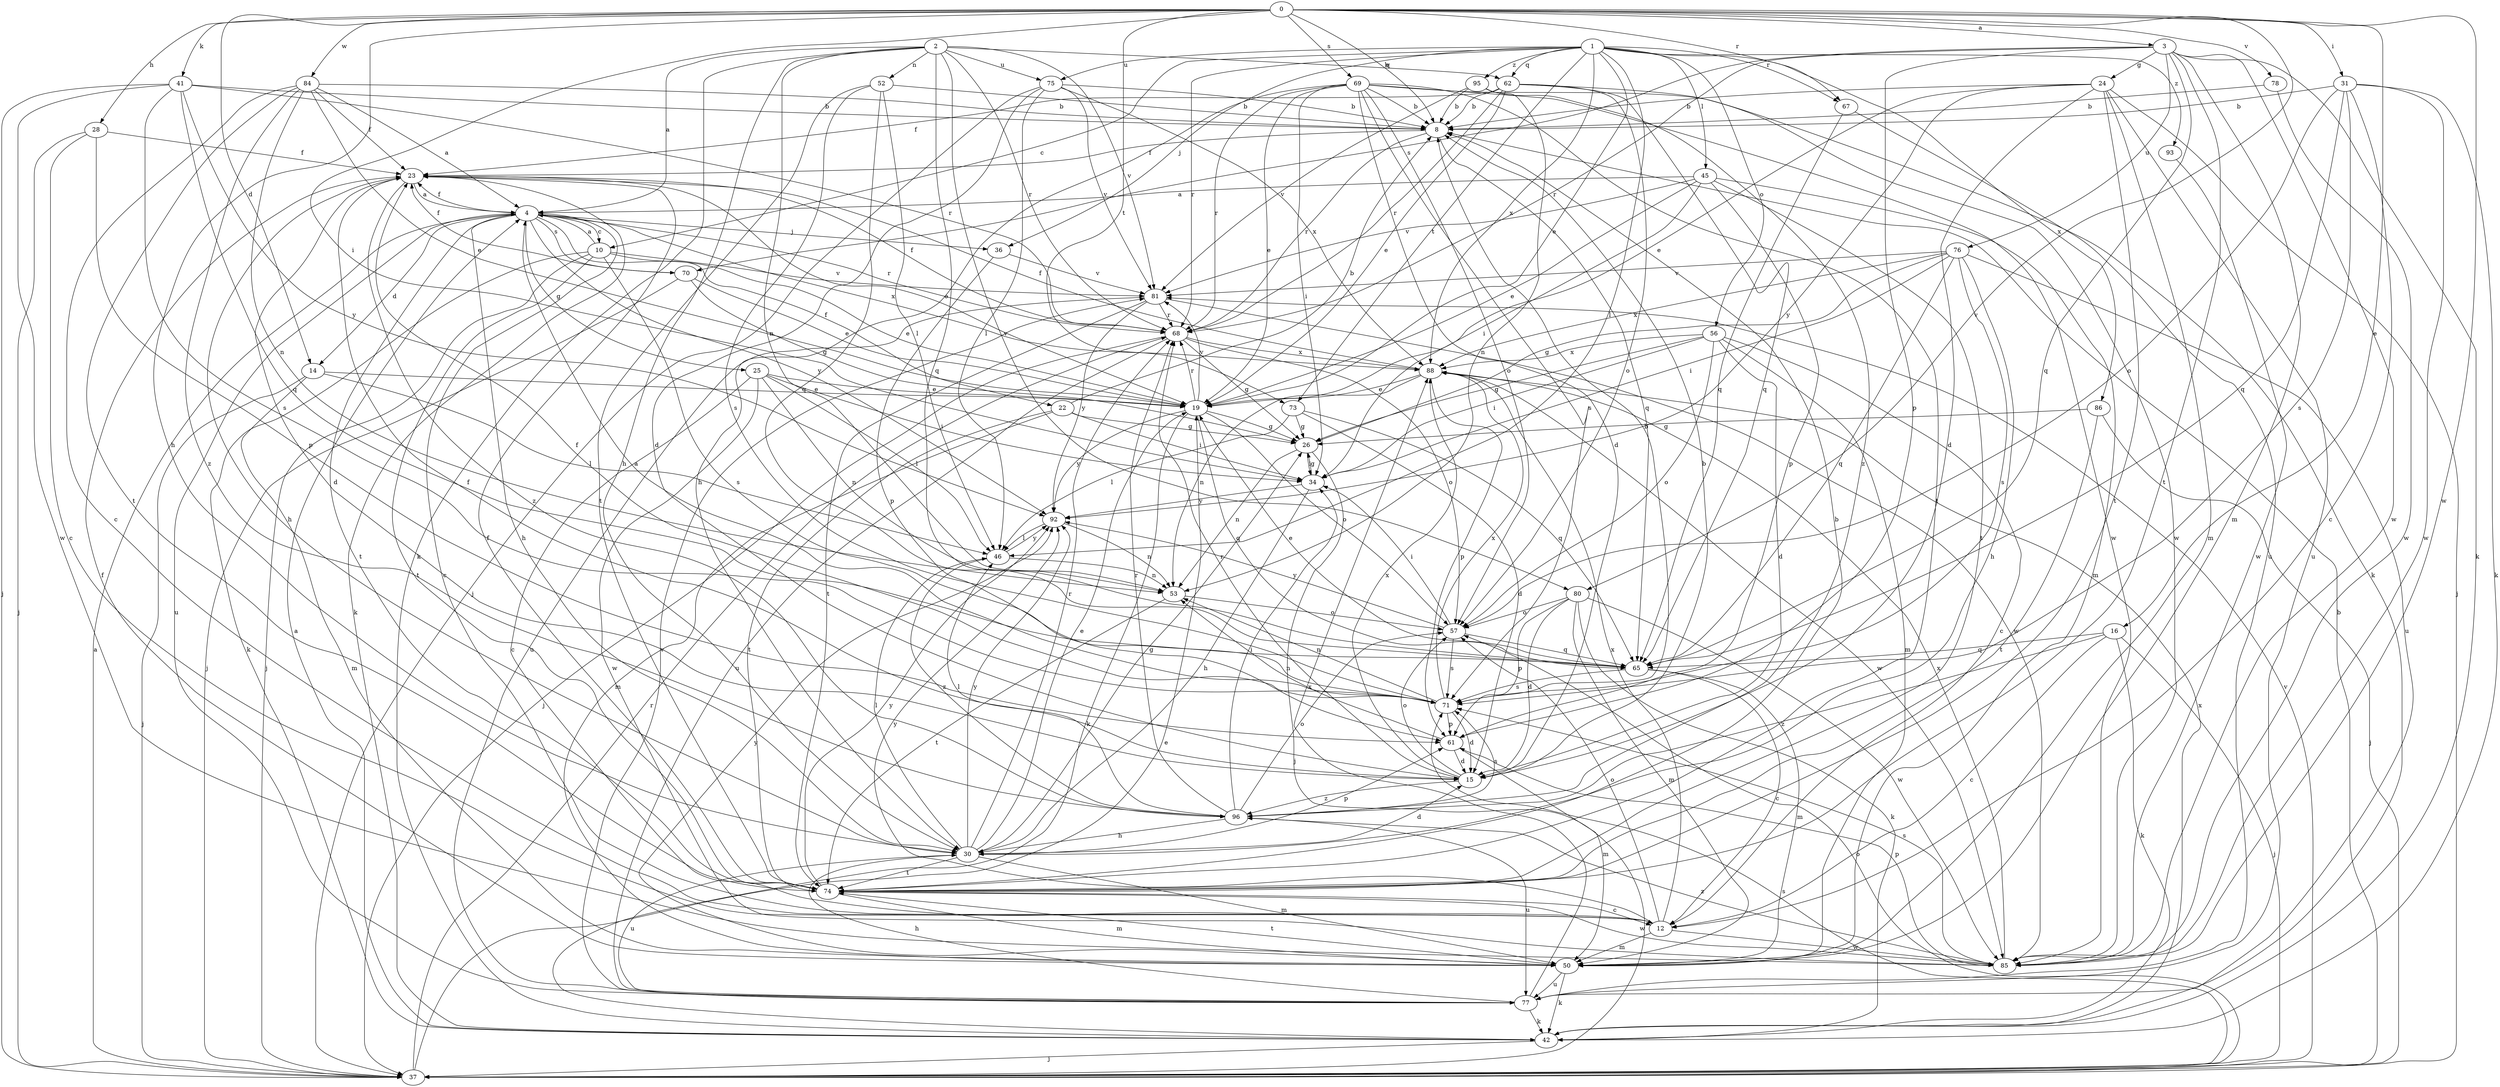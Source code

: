 strict digraph  {
0;
1;
2;
3;
4;
8;
10;
12;
14;
15;
16;
19;
22;
23;
24;
25;
26;
28;
30;
31;
34;
36;
37;
41;
42;
45;
46;
50;
52;
53;
56;
57;
61;
62;
65;
67;
68;
69;
70;
71;
73;
74;
75;
76;
77;
78;
80;
81;
84;
85;
86;
88;
92;
93;
95;
96;
0 -> 3  [label=a];
0 -> 8  [label=b];
0 -> 14  [label=d];
0 -> 16  [label=e];
0 -> 28  [label=h];
0 -> 30  [label=h];
0 -> 31  [label=i];
0 -> 34  [label=i];
0 -> 41  [label=k];
0 -> 67  [label=r];
0 -> 69  [label=s];
0 -> 73  [label=t];
0 -> 78  [label=v];
0 -> 80  [label=v];
0 -> 84  [label=w];
0 -> 85  [label=w];
1 -> 10  [label=c];
1 -> 19  [label=e];
1 -> 36  [label=j];
1 -> 45  [label=l];
1 -> 46  [label=l];
1 -> 56  [label=o];
1 -> 62  [label=q];
1 -> 67  [label=r];
1 -> 68  [label=r];
1 -> 73  [label=t];
1 -> 75  [label=u];
1 -> 86  [label=x];
1 -> 88  [label=x];
1 -> 93  [label=z];
1 -> 95  [label=z];
2 -> 4  [label=a];
2 -> 30  [label=h];
2 -> 42  [label=k];
2 -> 52  [label=n];
2 -> 53  [label=n];
2 -> 62  [label=q];
2 -> 65  [label=q];
2 -> 68  [label=r];
2 -> 75  [label=u];
2 -> 80  [label=v];
2 -> 81  [label=v];
3 -> 24  [label=g];
3 -> 42  [label=k];
3 -> 50  [label=m];
3 -> 61  [label=p];
3 -> 65  [label=q];
3 -> 68  [label=r];
3 -> 70  [label=s];
3 -> 74  [label=t];
3 -> 76  [label=u];
3 -> 85  [label=w];
4 -> 10  [label=c];
4 -> 12  [label=c];
4 -> 14  [label=d];
4 -> 22  [label=f];
4 -> 23  [label=f];
4 -> 25  [label=g];
4 -> 30  [label=h];
4 -> 36  [label=j];
4 -> 68  [label=r];
4 -> 70  [label=s];
4 -> 74  [label=t];
4 -> 77  [label=u];
4 -> 88  [label=x];
4 -> 92  [label=y];
8 -> 23  [label=f];
8 -> 65  [label=q];
8 -> 68  [label=r];
10 -> 4  [label=a];
10 -> 19  [label=e];
10 -> 37  [label=j];
10 -> 42  [label=k];
10 -> 71  [label=s];
10 -> 74  [label=t];
10 -> 81  [label=v];
12 -> 50  [label=m];
12 -> 57  [label=o];
12 -> 85  [label=w];
12 -> 88  [label=x];
12 -> 92  [label=y];
14 -> 19  [label=e];
14 -> 37  [label=j];
14 -> 46  [label=l];
14 -> 50  [label=m];
15 -> 8  [label=b];
15 -> 23  [label=f];
15 -> 57  [label=o];
15 -> 68  [label=r];
15 -> 88  [label=x];
15 -> 96  [label=z];
16 -> 12  [label=c];
16 -> 37  [label=j];
16 -> 42  [label=k];
16 -> 65  [label=q];
16 -> 96  [label=z];
19 -> 26  [label=g];
19 -> 42  [label=k];
19 -> 57  [label=o];
19 -> 65  [label=q];
19 -> 68  [label=r];
19 -> 81  [label=v];
19 -> 92  [label=y];
22 -> 8  [label=b];
22 -> 26  [label=g];
22 -> 34  [label=i];
22 -> 50  [label=m];
22 -> 74  [label=t];
23 -> 4  [label=a];
23 -> 15  [label=d];
23 -> 19  [label=e];
23 -> 30  [label=h];
23 -> 42  [label=k];
23 -> 96  [label=z];
24 -> 8  [label=b];
24 -> 15  [label=d];
24 -> 19  [label=e];
24 -> 37  [label=j];
24 -> 50  [label=m];
24 -> 74  [label=t];
24 -> 77  [label=u];
24 -> 92  [label=y];
25 -> 12  [label=c];
25 -> 19  [label=e];
25 -> 34  [label=i];
25 -> 46  [label=l];
25 -> 53  [label=n];
25 -> 85  [label=w];
26 -> 34  [label=i];
26 -> 37  [label=j];
26 -> 53  [label=n];
28 -> 12  [label=c];
28 -> 23  [label=f];
28 -> 37  [label=j];
28 -> 61  [label=p];
30 -> 15  [label=d];
30 -> 19  [label=e];
30 -> 26  [label=g];
30 -> 46  [label=l];
30 -> 50  [label=m];
30 -> 61  [label=p];
30 -> 68  [label=r];
30 -> 74  [label=t];
30 -> 77  [label=u];
30 -> 92  [label=y];
31 -> 8  [label=b];
31 -> 12  [label=c];
31 -> 42  [label=k];
31 -> 57  [label=o];
31 -> 65  [label=q];
31 -> 71  [label=s];
31 -> 85  [label=w];
34 -> 26  [label=g];
34 -> 30  [label=h];
34 -> 92  [label=y];
36 -> 61  [label=p];
36 -> 81  [label=v];
37 -> 4  [label=a];
37 -> 8  [label=b];
37 -> 19  [label=e];
37 -> 57  [label=o];
37 -> 68  [label=r];
37 -> 71  [label=s];
37 -> 81  [label=v];
41 -> 8  [label=b];
41 -> 37  [label=j];
41 -> 65  [label=q];
41 -> 68  [label=r];
41 -> 71  [label=s];
41 -> 85  [label=w];
41 -> 92  [label=y];
42 -> 4  [label=a];
42 -> 37  [label=j];
42 -> 88  [label=x];
45 -> 4  [label=a];
45 -> 19  [label=e];
45 -> 34  [label=i];
45 -> 50  [label=m];
45 -> 61  [label=p];
45 -> 74  [label=t];
45 -> 81  [label=v];
46 -> 53  [label=n];
46 -> 92  [label=y];
46 -> 96  [label=z];
50 -> 23  [label=f];
50 -> 42  [label=k];
50 -> 74  [label=t];
50 -> 77  [label=u];
50 -> 92  [label=y];
52 -> 8  [label=b];
52 -> 46  [label=l];
52 -> 65  [label=q];
52 -> 71  [label=s];
52 -> 74  [label=t];
53 -> 57  [label=o];
53 -> 74  [label=t];
56 -> 12  [label=c];
56 -> 15  [label=d];
56 -> 26  [label=g];
56 -> 34  [label=i];
56 -> 50  [label=m];
56 -> 57  [label=o];
56 -> 88  [label=x];
57 -> 34  [label=i];
57 -> 65  [label=q];
57 -> 71  [label=s];
57 -> 92  [label=y];
61 -> 15  [label=d];
61 -> 50  [label=m];
61 -> 53  [label=n];
62 -> 8  [label=b];
62 -> 19  [label=e];
62 -> 23  [label=f];
62 -> 57  [label=o];
62 -> 65  [label=q];
62 -> 68  [label=r];
62 -> 85  [label=w];
65 -> 12  [label=c];
65 -> 19  [label=e];
65 -> 50  [label=m];
65 -> 71  [label=s];
67 -> 65  [label=q];
67 -> 77  [label=u];
68 -> 23  [label=f];
68 -> 26  [label=g];
68 -> 37  [label=j];
68 -> 57  [label=o];
68 -> 77  [label=u];
68 -> 88  [label=x];
69 -> 8  [label=b];
69 -> 15  [label=d];
69 -> 19  [label=e];
69 -> 30  [label=h];
69 -> 34  [label=i];
69 -> 42  [label=k];
69 -> 57  [label=o];
69 -> 68  [label=r];
69 -> 71  [label=s];
69 -> 74  [label=t];
69 -> 85  [label=w];
70 -> 19  [label=e];
70 -> 23  [label=f];
70 -> 26  [label=g];
70 -> 37  [label=j];
71 -> 4  [label=a];
71 -> 8  [label=b];
71 -> 15  [label=d];
71 -> 23  [label=f];
71 -> 53  [label=n];
71 -> 61  [label=p];
71 -> 88  [label=x];
73 -> 15  [label=d];
73 -> 26  [label=g];
73 -> 46  [label=l];
73 -> 65  [label=q];
74 -> 8  [label=b];
74 -> 12  [label=c];
74 -> 23  [label=f];
74 -> 50  [label=m];
74 -> 85  [label=w];
74 -> 92  [label=y];
75 -> 8  [label=b];
75 -> 15  [label=d];
75 -> 37  [label=j];
75 -> 46  [label=l];
75 -> 81  [label=v];
75 -> 88  [label=x];
76 -> 26  [label=g];
76 -> 30  [label=h];
76 -> 34  [label=i];
76 -> 65  [label=q];
76 -> 71  [label=s];
76 -> 77  [label=u];
76 -> 81  [label=v];
76 -> 88  [label=x];
77 -> 30  [label=h];
77 -> 42  [label=k];
77 -> 81  [label=v];
77 -> 88  [label=x];
78 -> 8  [label=b];
78 -> 85  [label=w];
80 -> 15  [label=d];
80 -> 42  [label=k];
80 -> 50  [label=m];
80 -> 57  [label=o];
80 -> 61  [label=p];
80 -> 85  [label=w];
81 -> 68  [label=r];
81 -> 74  [label=t];
81 -> 77  [label=u];
81 -> 85  [label=w];
81 -> 92  [label=y];
84 -> 4  [label=a];
84 -> 8  [label=b];
84 -> 12  [label=c];
84 -> 19  [label=e];
84 -> 23  [label=f];
84 -> 53  [label=n];
84 -> 74  [label=t];
84 -> 96  [label=z];
85 -> 61  [label=p];
85 -> 71  [label=s];
85 -> 88  [label=x];
85 -> 96  [label=z];
86 -> 26  [label=g];
86 -> 37  [label=j];
86 -> 74  [label=t];
88 -> 19  [label=e];
88 -> 23  [label=f];
88 -> 53  [label=n];
88 -> 61  [label=p];
88 -> 85  [label=w];
92 -> 46  [label=l];
92 -> 53  [label=n];
93 -> 85  [label=w];
95 -> 8  [label=b];
95 -> 53  [label=n];
95 -> 81  [label=v];
95 -> 96  [label=z];
96 -> 30  [label=h];
96 -> 34  [label=i];
96 -> 46  [label=l];
96 -> 57  [label=o];
96 -> 68  [label=r];
96 -> 71  [label=s];
96 -> 77  [label=u];
}
